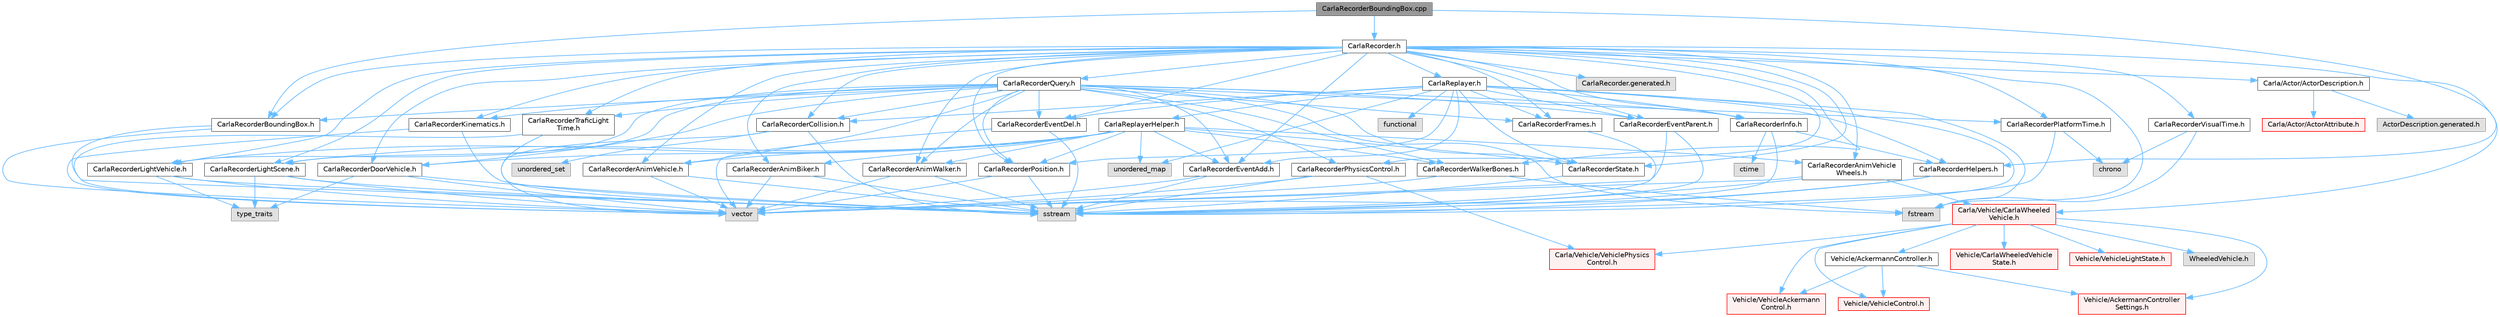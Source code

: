 digraph "CarlaRecorderBoundingBox.cpp"
{
 // INTERACTIVE_SVG=YES
 // LATEX_PDF_SIZE
  bgcolor="transparent";
  edge [fontname=Helvetica,fontsize=10,labelfontname=Helvetica,labelfontsize=10];
  node [fontname=Helvetica,fontsize=10,shape=box,height=0.2,width=0.4];
  Node1 [id="Node000001",label="CarlaRecorderBoundingBox.cpp",height=0.2,width=0.4,color="gray40", fillcolor="grey60", style="filled", fontcolor="black",tooltip=" "];
  Node1 -> Node2 [id="edge1_Node000001_Node000002",color="steelblue1",style="solid",tooltip=" "];
  Node2 [id="Node000002",label="CarlaRecorderBoundingBox.h",height=0.2,width=0.4,color="grey40", fillcolor="white", style="filled",URL="$d1/deb/CarlaRecorderBoundingBox_8h.html",tooltip=" "];
  Node2 -> Node3 [id="edge2_Node000002_Node000003",color="steelblue1",style="solid",tooltip=" "];
  Node3 [id="Node000003",label="sstream",height=0.2,width=0.4,color="grey60", fillcolor="#E0E0E0", style="filled",tooltip=" "];
  Node2 -> Node4 [id="edge3_Node000002_Node000004",color="steelblue1",style="solid",tooltip=" "];
  Node4 [id="Node000004",label="vector",height=0.2,width=0.4,color="grey60", fillcolor="#E0E0E0", style="filled",tooltip=" "];
  Node1 -> Node5 [id="edge4_Node000001_Node000005",color="steelblue1",style="solid",tooltip=" "];
  Node5 [id="Node000005",label="CarlaRecorder.h",height=0.2,width=0.4,color="grey40", fillcolor="white", style="filled",URL="$d9/d6a/CarlaRecorder_8h.html",tooltip=" "];
  Node5 -> Node6 [id="edge5_Node000005_Node000006",color="steelblue1",style="solid",tooltip=" "];
  Node6 [id="Node000006",label="fstream",height=0.2,width=0.4,color="grey60", fillcolor="#E0E0E0", style="filled",tooltip=" "];
  Node5 -> Node7 [id="edge6_Node000005_Node000007",color="steelblue1",style="solid",tooltip=" "];
  Node7 [id="Node000007",label="Carla/Actor/ActorDescription.h",height=0.2,width=0.4,color="grey40", fillcolor="white", style="filled",URL="$d4/de6/Unreal_2CarlaUE4_2Plugins_2Carla_2Source_2Carla_2Actor_2ActorDescription_8h.html",tooltip=" "];
  Node7 -> Node8 [id="edge7_Node000007_Node000008",color="steelblue1",style="solid",tooltip=" "];
  Node8 [id="Node000008",label="Carla/Actor/ActorAttribute.h",height=0.2,width=0.4,color="red", fillcolor="#FFF0F0", style="filled",URL="$d6/d1a/Unreal_2CarlaUE4_2Plugins_2Carla_2Source_2Carla_2Actor_2ActorAttribute_8h.html",tooltip=" "];
  Node7 -> Node18 [id="edge8_Node000007_Node000018",color="steelblue1",style="solid",tooltip=" "];
  Node18 [id="Node000018",label="ActorDescription.generated.h",height=0.2,width=0.4,color="grey60", fillcolor="#E0E0E0", style="filled",tooltip=" "];
  Node5 -> Node19 [id="edge9_Node000005_Node000019",color="steelblue1",style="solid",tooltip=" "];
  Node19 [id="Node000019",label="CarlaRecorderTraficLight\lTime.h",height=0.2,width=0.4,color="grey40", fillcolor="white", style="filled",URL="$d0/de7/CarlaRecorderTraficLightTime_8h.html",tooltip=" "];
  Node19 -> Node3 [id="edge10_Node000019_Node000003",color="steelblue1",style="solid",tooltip=" "];
  Node19 -> Node4 [id="edge11_Node000019_Node000004",color="steelblue1",style="solid",tooltip=" "];
  Node5 -> Node20 [id="edge12_Node000005_Node000020",color="steelblue1",style="solid",tooltip=" "];
  Node20 [id="Node000020",label="CarlaRecorderPhysicsControl.h",height=0.2,width=0.4,color="grey40", fillcolor="white", style="filled",URL="$d3/d34/CarlaRecorderPhysicsControl_8h.html",tooltip=" "];
  Node20 -> Node3 [id="edge13_Node000020_Node000003",color="steelblue1",style="solid",tooltip=" "];
  Node20 -> Node4 [id="edge14_Node000020_Node000004",color="steelblue1",style="solid",tooltip=" "];
  Node20 -> Node21 [id="edge15_Node000020_Node000021",color="steelblue1",style="solid",tooltip=" "];
  Node21 [id="Node000021",label="Carla/Vehicle/VehiclePhysics\lControl.h",height=0.2,width=0.4,color="red", fillcolor="#FFF0F0", style="filled",URL="$d3/d90/Unreal_2CarlaUE4_2Plugins_2Carla_2Source_2Carla_2Vehicle_2VehiclePhysicsControl_8h.html",tooltip=" "];
  Node5 -> Node25 [id="edge16_Node000005_Node000025",color="steelblue1",style="solid",tooltip=" "];
  Node25 [id="Node000025",label="CarlaRecorderPlatformTime.h",height=0.2,width=0.4,color="grey40", fillcolor="white", style="filled",URL="$d0/de8/CarlaRecorderPlatformTime_8h.html",tooltip=" "];
  Node25 -> Node3 [id="edge17_Node000025_Node000003",color="steelblue1",style="solid",tooltip=" "];
  Node25 -> Node26 [id="edge18_Node000025_Node000026",color="steelblue1",style="solid",tooltip=" "];
  Node26 [id="Node000026",label="chrono",height=0.2,width=0.4,color="grey60", fillcolor="#E0E0E0", style="filled",tooltip=" "];
  Node5 -> Node2 [id="edge19_Node000005_Node000002",color="steelblue1",style="solid",tooltip=" "];
  Node5 -> Node27 [id="edge20_Node000005_Node000027",color="steelblue1",style="solid",tooltip=" "];
  Node27 [id="Node000027",label="CarlaRecorderKinematics.h",height=0.2,width=0.4,color="grey40", fillcolor="white", style="filled",URL="$d1/de3/CarlaRecorderKinematics_8h.html",tooltip=" "];
  Node27 -> Node3 [id="edge21_Node000027_Node000003",color="steelblue1",style="solid",tooltip=" "];
  Node27 -> Node4 [id="edge22_Node000027_Node000004",color="steelblue1",style="solid",tooltip=" "];
  Node5 -> Node28 [id="edge23_Node000005_Node000028",color="steelblue1",style="solid",tooltip=" "];
  Node28 [id="Node000028",label="CarlaRecorderLightScene.h",height=0.2,width=0.4,color="grey40", fillcolor="white", style="filled",URL="$d9/dc8/CarlaRecorderLightScene_8h.html",tooltip=" "];
  Node28 -> Node3 [id="edge24_Node000028_Node000003",color="steelblue1",style="solid",tooltip=" "];
  Node28 -> Node4 [id="edge25_Node000028_Node000004",color="steelblue1",style="solid",tooltip=" "];
  Node28 -> Node29 [id="edge26_Node000028_Node000029",color="steelblue1",style="solid",tooltip=" "];
  Node29 [id="Node000029",label="type_traits",height=0.2,width=0.4,color="grey60", fillcolor="#E0E0E0", style="filled",tooltip=" "];
  Node5 -> Node30 [id="edge27_Node000005_Node000030",color="steelblue1",style="solid",tooltip=" "];
  Node30 [id="Node000030",label="CarlaRecorderLightVehicle.h",height=0.2,width=0.4,color="grey40", fillcolor="white", style="filled",URL="$de/da8/CarlaRecorderLightVehicle_8h.html",tooltip=" "];
  Node30 -> Node3 [id="edge28_Node000030_Node000003",color="steelblue1",style="solid",tooltip=" "];
  Node30 -> Node4 [id="edge29_Node000030_Node000004",color="steelblue1",style="solid",tooltip=" "];
  Node30 -> Node29 [id="edge30_Node000030_Node000029",color="steelblue1",style="solid",tooltip=" "];
  Node5 -> Node31 [id="edge31_Node000005_Node000031",color="steelblue1",style="solid",tooltip=" "];
  Node31 [id="Node000031",label="CarlaRecorderAnimVehicle.h",height=0.2,width=0.4,color="grey40", fillcolor="white", style="filled",URL="$d6/d44/CarlaRecorderAnimVehicle_8h.html",tooltip=" "];
  Node31 -> Node3 [id="edge32_Node000031_Node000003",color="steelblue1",style="solid",tooltip=" "];
  Node31 -> Node4 [id="edge33_Node000031_Node000004",color="steelblue1",style="solid",tooltip=" "];
  Node5 -> Node32 [id="edge34_Node000005_Node000032",color="steelblue1",style="solid",tooltip=" "];
  Node32 [id="Node000032",label="CarlaRecorderAnimVehicle\lWheels.h",height=0.2,width=0.4,color="grey40", fillcolor="white", style="filled",URL="$d0/d5c/CarlaRecorderAnimVehicleWheels_8h.html",tooltip=" "];
  Node32 -> Node3 [id="edge35_Node000032_Node000003",color="steelblue1",style="solid",tooltip=" "];
  Node32 -> Node4 [id="edge36_Node000032_Node000004",color="steelblue1",style="solid",tooltip=" "];
  Node32 -> Node33 [id="edge37_Node000032_Node000033",color="steelblue1",style="solid",tooltip=" "];
  Node33 [id="Node000033",label="Carla/Vehicle/CarlaWheeled\lVehicle.h",height=0.2,width=0.4,color="red", fillcolor="#FFF0F0", style="filled",URL="$d3/d00/CarlaWheeledVehicle_8h.html",tooltip=" "];
  Node33 -> Node34 [id="edge38_Node000033_Node000034",color="steelblue1",style="solid",tooltip=" "];
  Node34 [id="Node000034",label="WheeledVehicle.h",height=0.2,width=0.4,color="grey60", fillcolor="#E0E0E0", style="filled",tooltip=" "];
  Node33 -> Node35 [id="edge39_Node000033_Node000035",color="steelblue1",style="solid",tooltip=" "];
  Node35 [id="Node000035",label="Vehicle/AckermannController.h",height=0.2,width=0.4,color="grey40", fillcolor="white", style="filled",URL="$d0/d4d/AckermannController_8h.html",tooltip=" "];
  Node35 -> Node36 [id="edge40_Node000035_Node000036",color="steelblue1",style="solid",tooltip=" "];
  Node36 [id="Node000036",label="Vehicle/AckermannController\lSettings.h",height=0.2,width=0.4,color="red", fillcolor="#FFF0F0", style="filled",URL="$df/d92/Unreal_2CarlaUE4_2Plugins_2Carla_2Source_2Carla_2Vehicle_2AckermannControllerSettings_8h.html",tooltip=" "];
  Node35 -> Node38 [id="edge41_Node000035_Node000038",color="steelblue1",style="solid",tooltip=" "];
  Node38 [id="Node000038",label="Vehicle/VehicleAckermann\lControl.h",height=0.2,width=0.4,color="red", fillcolor="#FFF0F0", style="filled",URL="$d7/d1a/Unreal_2CarlaUE4_2Plugins_2Carla_2Source_2Carla_2Vehicle_2VehicleAckermannControl_8h.html",tooltip=" "];
  Node35 -> Node40 [id="edge42_Node000035_Node000040",color="steelblue1",style="solid",tooltip=" "];
  Node40 [id="Node000040",label="Vehicle/VehicleControl.h",height=0.2,width=0.4,color="red", fillcolor="#FFF0F0", style="filled",URL="$d4/dbd/Unreal_2CarlaUE4_2Plugins_2Carla_2Source_2Carla_2Vehicle_2VehicleControl_8h.html",tooltip=" "];
  Node33 -> Node36 [id="edge43_Node000033_Node000036",color="steelblue1",style="solid",tooltip=" "];
  Node33 -> Node42 [id="edge44_Node000033_Node000042",color="steelblue1",style="solid",tooltip=" "];
  Node42 [id="Node000042",label="Vehicle/CarlaWheeledVehicle\lState.h",height=0.2,width=0.4,color="red", fillcolor="#FFF0F0", style="filled",URL="$d7/dab/CarlaWheeledVehicleState_8h.html",tooltip=" "];
  Node33 -> Node38 [id="edge45_Node000033_Node000038",color="steelblue1",style="solid",tooltip=" "];
  Node33 -> Node40 [id="edge46_Node000033_Node000040",color="steelblue1",style="solid",tooltip=" "];
  Node33 -> Node44 [id="edge47_Node000033_Node000044",color="steelblue1",style="solid",tooltip=" "];
  Node44 [id="Node000044",label="Vehicle/VehicleLightState.h",height=0.2,width=0.4,color="red", fillcolor="#FFF0F0", style="filled",URL="$d6/d6c/Unreal_2CarlaUE4_2Plugins_2Carla_2Source_2Carla_2Vehicle_2VehicleLightState_8h.html",tooltip=" "];
  Node33 -> Node21 [id="edge48_Node000033_Node000021",color="steelblue1",style="solid",tooltip=" "];
  Node5 -> Node69 [id="edge49_Node000005_Node000069",color="steelblue1",style="solid",tooltip=" "];
  Node69 [id="Node000069",label="CarlaRecorderAnimWalker.h",height=0.2,width=0.4,color="grey40", fillcolor="white", style="filled",URL="$d3/d60/CarlaRecorderAnimWalker_8h.html",tooltip=" "];
  Node69 -> Node3 [id="edge50_Node000069_Node000003",color="steelblue1",style="solid",tooltip=" "];
  Node69 -> Node4 [id="edge51_Node000069_Node000004",color="steelblue1",style="solid",tooltip=" "];
  Node5 -> Node70 [id="edge52_Node000005_Node000070",color="steelblue1",style="solid",tooltip=" "];
  Node70 [id="Node000070",label="CarlaRecorderAnimBiker.h",height=0.2,width=0.4,color="grey40", fillcolor="white", style="filled",URL="$d6/dda/CarlaRecorderAnimBiker_8h.html",tooltip=" "];
  Node70 -> Node3 [id="edge53_Node000070_Node000003",color="steelblue1",style="solid",tooltip=" "];
  Node70 -> Node4 [id="edge54_Node000070_Node000004",color="steelblue1",style="solid",tooltip=" "];
  Node5 -> Node71 [id="edge55_Node000005_Node000071",color="steelblue1",style="solid",tooltip=" "];
  Node71 [id="Node000071",label="CarlaRecorderCollision.h",height=0.2,width=0.4,color="grey40", fillcolor="white", style="filled",URL="$df/d06/CarlaRecorderCollision_8h.html",tooltip=" "];
  Node71 -> Node3 [id="edge56_Node000071_Node000003",color="steelblue1",style="solid",tooltip=" "];
  Node71 -> Node4 [id="edge57_Node000071_Node000004",color="steelblue1",style="solid",tooltip=" "];
  Node71 -> Node72 [id="edge58_Node000071_Node000072",color="steelblue1",style="solid",tooltip=" "];
  Node72 [id="Node000072",label="unordered_set",height=0.2,width=0.4,color="grey60", fillcolor="#E0E0E0", style="filled",tooltip=" "];
  Node5 -> Node73 [id="edge59_Node000005_Node000073",color="steelblue1",style="solid",tooltip=" "];
  Node73 [id="Node000073",label="CarlaRecorderEventAdd.h",height=0.2,width=0.4,color="grey40", fillcolor="white", style="filled",URL="$d0/d0e/CarlaRecorderEventAdd_8h.html",tooltip=" "];
  Node73 -> Node3 [id="edge60_Node000073_Node000003",color="steelblue1",style="solid",tooltip=" "];
  Node73 -> Node4 [id="edge61_Node000073_Node000004",color="steelblue1",style="solid",tooltip=" "];
  Node5 -> Node74 [id="edge62_Node000005_Node000074",color="steelblue1",style="solid",tooltip=" "];
  Node74 [id="Node000074",label="CarlaRecorderEventDel.h",height=0.2,width=0.4,color="grey40", fillcolor="white", style="filled",URL="$d7/d4c/CarlaRecorderEventDel_8h.html",tooltip=" "];
  Node74 -> Node3 [id="edge63_Node000074_Node000003",color="steelblue1",style="solid",tooltip=" "];
  Node74 -> Node4 [id="edge64_Node000074_Node000004",color="steelblue1",style="solid",tooltip=" "];
  Node5 -> Node75 [id="edge65_Node000005_Node000075",color="steelblue1",style="solid",tooltip=" "];
  Node75 [id="Node000075",label="CarlaRecorderEventParent.h",height=0.2,width=0.4,color="grey40", fillcolor="white", style="filled",URL="$d0/dc2/CarlaRecorderEventParent_8h.html",tooltip=" "];
  Node75 -> Node3 [id="edge66_Node000075_Node000003",color="steelblue1",style="solid",tooltip=" "];
  Node75 -> Node4 [id="edge67_Node000075_Node000004",color="steelblue1",style="solid",tooltip=" "];
  Node5 -> Node76 [id="edge68_Node000005_Node000076",color="steelblue1",style="solid",tooltip=" "];
  Node76 [id="Node000076",label="CarlaRecorderFrames.h",height=0.2,width=0.4,color="grey40", fillcolor="white", style="filled",URL="$dc/dfc/CarlaRecorderFrames_8h.html",tooltip=" "];
  Node76 -> Node3 [id="edge69_Node000076_Node000003",color="steelblue1",style="solid",tooltip=" "];
  Node5 -> Node77 [id="edge70_Node000005_Node000077",color="steelblue1",style="solid",tooltip=" "];
  Node77 [id="Node000077",label="CarlaRecorderInfo.h",height=0.2,width=0.4,color="grey40", fillcolor="white", style="filled",URL="$df/de9/CarlaRecorderInfo_8h.html",tooltip=" "];
  Node77 -> Node78 [id="edge71_Node000077_Node000078",color="steelblue1",style="solid",tooltip=" "];
  Node78 [id="Node000078",label="CarlaRecorderHelpers.h",height=0.2,width=0.4,color="grey40", fillcolor="white", style="filled",URL="$d6/dd1/CarlaRecorderHelpers_8h.html",tooltip=" "];
  Node78 -> Node3 [id="edge72_Node000078_Node000003",color="steelblue1",style="solid",tooltip=" "];
  Node78 -> Node4 [id="edge73_Node000078_Node000004",color="steelblue1",style="solid",tooltip=" "];
  Node77 -> Node3 [id="edge74_Node000077_Node000003",color="steelblue1",style="solid",tooltip=" "];
  Node77 -> Node79 [id="edge75_Node000077_Node000079",color="steelblue1",style="solid",tooltip=" "];
  Node79 [id="Node000079",label="ctime",height=0.2,width=0.4,color="grey60", fillcolor="#E0E0E0", style="filled",tooltip=" "];
  Node5 -> Node80 [id="edge76_Node000005_Node000080",color="steelblue1",style="solid",tooltip=" "];
  Node80 [id="Node000080",label="CarlaRecorderPosition.h",height=0.2,width=0.4,color="grey40", fillcolor="white", style="filled",URL="$dc/d20/CarlaRecorderPosition_8h.html",tooltip=" "];
  Node80 -> Node3 [id="edge77_Node000080_Node000003",color="steelblue1",style="solid",tooltip=" "];
  Node80 -> Node4 [id="edge78_Node000080_Node000004",color="steelblue1",style="solid",tooltip=" "];
  Node5 -> Node81 [id="edge79_Node000005_Node000081",color="steelblue1",style="solid",tooltip=" "];
  Node81 [id="Node000081",label="CarlaRecorderQuery.h",height=0.2,width=0.4,color="grey40", fillcolor="white", style="filled",URL="$d7/dbd/CarlaRecorderQuery_8h.html",tooltip=" "];
  Node81 -> Node6 [id="edge80_Node000081_Node000006",color="steelblue1",style="solid",tooltip=" "];
  Node81 -> Node19 [id="edge81_Node000081_Node000019",color="steelblue1",style="solid",tooltip=" "];
  Node81 -> Node20 [id="edge82_Node000081_Node000020",color="steelblue1",style="solid",tooltip=" "];
  Node81 -> Node25 [id="edge83_Node000081_Node000025",color="steelblue1",style="solid",tooltip=" "];
  Node81 -> Node2 [id="edge84_Node000081_Node000002",color="steelblue1",style="solid",tooltip=" "];
  Node81 -> Node27 [id="edge85_Node000081_Node000027",color="steelblue1",style="solid",tooltip=" "];
  Node81 -> Node28 [id="edge86_Node000081_Node000028",color="steelblue1",style="solid",tooltip=" "];
  Node81 -> Node30 [id="edge87_Node000081_Node000030",color="steelblue1",style="solid",tooltip=" "];
  Node81 -> Node69 [id="edge88_Node000081_Node000069",color="steelblue1",style="solid",tooltip=" "];
  Node81 -> Node31 [id="edge89_Node000081_Node000031",color="steelblue1",style="solid",tooltip=" "];
  Node81 -> Node71 [id="edge90_Node000081_Node000071",color="steelblue1",style="solid",tooltip=" "];
  Node81 -> Node73 [id="edge91_Node000081_Node000073",color="steelblue1",style="solid",tooltip=" "];
  Node81 -> Node74 [id="edge92_Node000081_Node000074",color="steelblue1",style="solid",tooltip=" "];
  Node81 -> Node75 [id="edge93_Node000081_Node000075",color="steelblue1",style="solid",tooltip=" "];
  Node81 -> Node76 [id="edge94_Node000081_Node000076",color="steelblue1",style="solid",tooltip=" "];
  Node81 -> Node77 [id="edge95_Node000081_Node000077",color="steelblue1",style="solid",tooltip=" "];
  Node81 -> Node80 [id="edge96_Node000081_Node000080",color="steelblue1",style="solid",tooltip=" "];
  Node81 -> Node82 [id="edge97_Node000081_Node000082",color="steelblue1",style="solid",tooltip=" "];
  Node82 [id="Node000082",label="CarlaRecorderState.h",height=0.2,width=0.4,color="grey40", fillcolor="white", style="filled",URL="$da/d32/CarlaRecorderState_8h.html",tooltip=" "];
  Node82 -> Node3 [id="edge98_Node000082_Node000003",color="steelblue1",style="solid",tooltip=" "];
  Node81 -> Node83 [id="edge99_Node000081_Node000083",color="steelblue1",style="solid",tooltip=" "];
  Node83 [id="Node000083",label="CarlaRecorderWalkerBones.h",height=0.2,width=0.4,color="grey40", fillcolor="white", style="filled",URL="$da/dfe/CarlaRecorderWalkerBones_8h.html",tooltip=" "];
  Node83 -> Node6 [id="edge100_Node000083_Node000006",color="steelblue1",style="solid",tooltip=" "];
  Node83 -> Node4 [id="edge101_Node000083_Node000004",color="steelblue1",style="solid",tooltip=" "];
  Node81 -> Node84 [id="edge102_Node000081_Node000084",color="steelblue1",style="solid",tooltip=" "];
  Node84 [id="Node000084",label="CarlaRecorderDoorVehicle.h",height=0.2,width=0.4,color="grey40", fillcolor="white", style="filled",URL="$de/d44/CarlaRecorderDoorVehicle_8h.html",tooltip=" "];
  Node84 -> Node3 [id="edge103_Node000084_Node000003",color="steelblue1",style="solid",tooltip=" "];
  Node84 -> Node4 [id="edge104_Node000084_Node000004",color="steelblue1",style="solid",tooltip=" "];
  Node84 -> Node29 [id="edge105_Node000084_Node000029",color="steelblue1",style="solid",tooltip=" "];
  Node5 -> Node82 [id="edge106_Node000005_Node000082",color="steelblue1",style="solid",tooltip=" "];
  Node5 -> Node85 [id="edge107_Node000005_Node000085",color="steelblue1",style="solid",tooltip=" "];
  Node85 [id="Node000085",label="CarlaRecorderVisualTime.h",height=0.2,width=0.4,color="grey40", fillcolor="white", style="filled",URL="$d3/db8/CarlaRecorderVisualTime_8h.html",tooltip=" "];
  Node85 -> Node6 [id="edge108_Node000085_Node000006",color="steelblue1",style="solid",tooltip=" "];
  Node85 -> Node26 [id="edge109_Node000085_Node000026",color="steelblue1",style="solid",tooltip=" "];
  Node5 -> Node83 [id="edge110_Node000005_Node000083",color="steelblue1",style="solid",tooltip=" "];
  Node5 -> Node84 [id="edge111_Node000005_Node000084",color="steelblue1",style="solid",tooltip=" "];
  Node5 -> Node86 [id="edge112_Node000005_Node000086",color="steelblue1",style="solid",tooltip=" "];
  Node86 [id="Node000086",label="CarlaReplayer.h",height=0.2,width=0.4,color="grey40", fillcolor="white", style="filled",URL="$de/dea/CarlaReplayer_8h.html",tooltip=" "];
  Node86 -> Node6 [id="edge113_Node000086_Node000006",color="steelblue1",style="solid",tooltip=" "];
  Node86 -> Node3 [id="edge114_Node000086_Node000003",color="steelblue1",style="solid",tooltip=" "];
  Node86 -> Node87 [id="edge115_Node000086_Node000087",color="steelblue1",style="solid",tooltip=" "];
  Node87 [id="Node000087",label="unordered_map",height=0.2,width=0.4,color="grey60", fillcolor="#E0E0E0", style="filled",tooltip=" "];
  Node86 -> Node88 [id="edge116_Node000086_Node000088",color="steelblue1",style="solid",tooltip=" "];
  Node88 [id="Node000088",label="functional",height=0.2,width=0.4,color="grey60", fillcolor="#E0E0E0", style="filled",tooltip=" "];
  Node86 -> Node77 [id="edge117_Node000086_Node000077",color="steelblue1",style="solid",tooltip=" "];
  Node86 -> Node76 [id="edge118_Node000086_Node000076",color="steelblue1",style="solid",tooltip=" "];
  Node86 -> Node73 [id="edge119_Node000086_Node000073",color="steelblue1",style="solid",tooltip=" "];
  Node86 -> Node74 [id="edge120_Node000086_Node000074",color="steelblue1",style="solid",tooltip=" "];
  Node86 -> Node75 [id="edge121_Node000086_Node000075",color="steelblue1",style="solid",tooltip=" "];
  Node86 -> Node71 [id="edge122_Node000086_Node000071",color="steelblue1",style="solid",tooltip=" "];
  Node86 -> Node80 [id="edge123_Node000086_Node000080",color="steelblue1",style="solid",tooltip=" "];
  Node86 -> Node82 [id="edge124_Node000086_Node000082",color="steelblue1",style="solid",tooltip=" "];
  Node86 -> Node78 [id="edge125_Node000086_Node000078",color="steelblue1",style="solid",tooltip=" "];
  Node86 -> Node89 [id="edge126_Node000086_Node000089",color="steelblue1",style="solid",tooltip=" "];
  Node89 [id="Node000089",label="CarlaReplayerHelper.h",height=0.2,width=0.4,color="grey40", fillcolor="white", style="filled",URL="$d1/d62/CarlaReplayerHelper_8h.html",tooltip=" "];
  Node89 -> Node73 [id="edge127_Node000089_Node000073",color="steelblue1",style="solid",tooltip=" "];
  Node89 -> Node80 [id="edge128_Node000089_Node000080",color="steelblue1",style="solid",tooltip=" "];
  Node89 -> Node82 [id="edge129_Node000089_Node000082",color="steelblue1",style="solid",tooltip=" "];
  Node89 -> Node70 [id="edge130_Node000089_Node000070",color="steelblue1",style="solid",tooltip=" "];
  Node89 -> Node69 [id="edge131_Node000089_Node000069",color="steelblue1",style="solid",tooltip=" "];
  Node89 -> Node31 [id="edge132_Node000089_Node000031",color="steelblue1",style="solid",tooltip=" "];
  Node89 -> Node32 [id="edge133_Node000089_Node000032",color="steelblue1",style="solid",tooltip=" "];
  Node89 -> Node30 [id="edge134_Node000089_Node000030",color="steelblue1",style="solid",tooltip=" "];
  Node89 -> Node28 [id="edge135_Node000089_Node000028",color="steelblue1",style="solid",tooltip=" "];
  Node89 -> Node84 [id="edge136_Node000089_Node000084",color="steelblue1",style="solid",tooltip=" "];
  Node89 -> Node83 [id="edge137_Node000089_Node000083",color="steelblue1",style="solid",tooltip=" "];
  Node89 -> Node87 [id="edge138_Node000089_Node000087",color="steelblue1",style="solid",tooltip=" "];
  Node5 -> Node33 [id="edge139_Node000005_Node000033",color="steelblue1",style="solid",tooltip=" "];
  Node5 -> Node90 [id="edge140_Node000005_Node000090",color="steelblue1",style="solid",tooltip=" "];
  Node90 [id="Node000090",label="CarlaRecorder.generated.h",height=0.2,width=0.4,color="grey60", fillcolor="#E0E0E0", style="filled",tooltip=" "];
  Node1 -> Node78 [id="edge141_Node000001_Node000078",color="steelblue1",style="solid",tooltip=" "];
}
